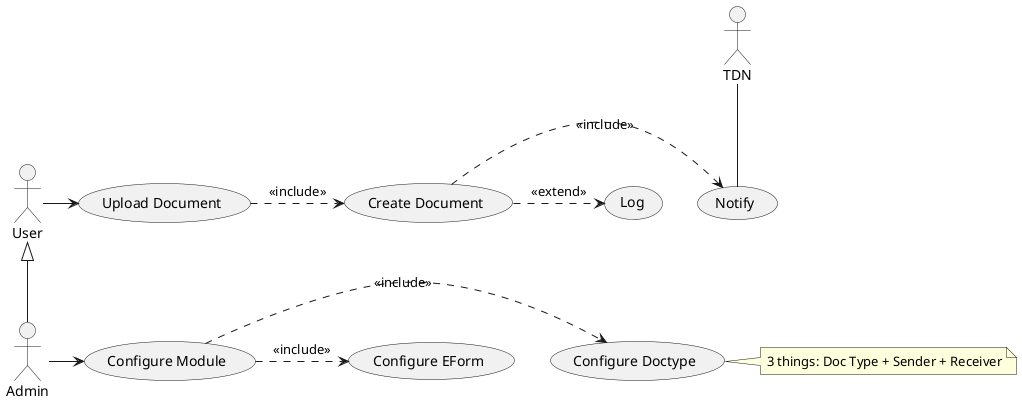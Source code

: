 @startuml


' Define Actor
actor User
User <|-- Admin
actor TDN

' Define UseCase
usecase (Upload Document) as UpDocUC
usecase (Create Document) as CreateDocUC
usecase (Notify) as NotifyUC
usecase (Log) as LogUC

(UpDocUC) .> (CreateDocUC) : <<include>>
(CreateDocUC) .> (NotifyUC) : <<include>>
(CreateDocUC) .> (LogUC) : <<extend>>

' Define Usecase of Admin
usecase (Configure Module) as ConfigureUC
usecase (Configure EForm) as ConfigureEFormUC
usecase (Configure Doctype) as ConfigureDocTypeUC

note right of ConfigureDocTypeUC : 3 things: Doc Type + Sender + Receiver

(ConfigureUC) .> (ConfigureDocTypeUC) : <<include>>
(ConfigureUC) .> (ConfigureEFormUC) : <<include>>





' Define Retionship
TDN -- NotifyUC
User -right-> UpDocUC 
Admin -right-> ConfigureUC 

@enduml